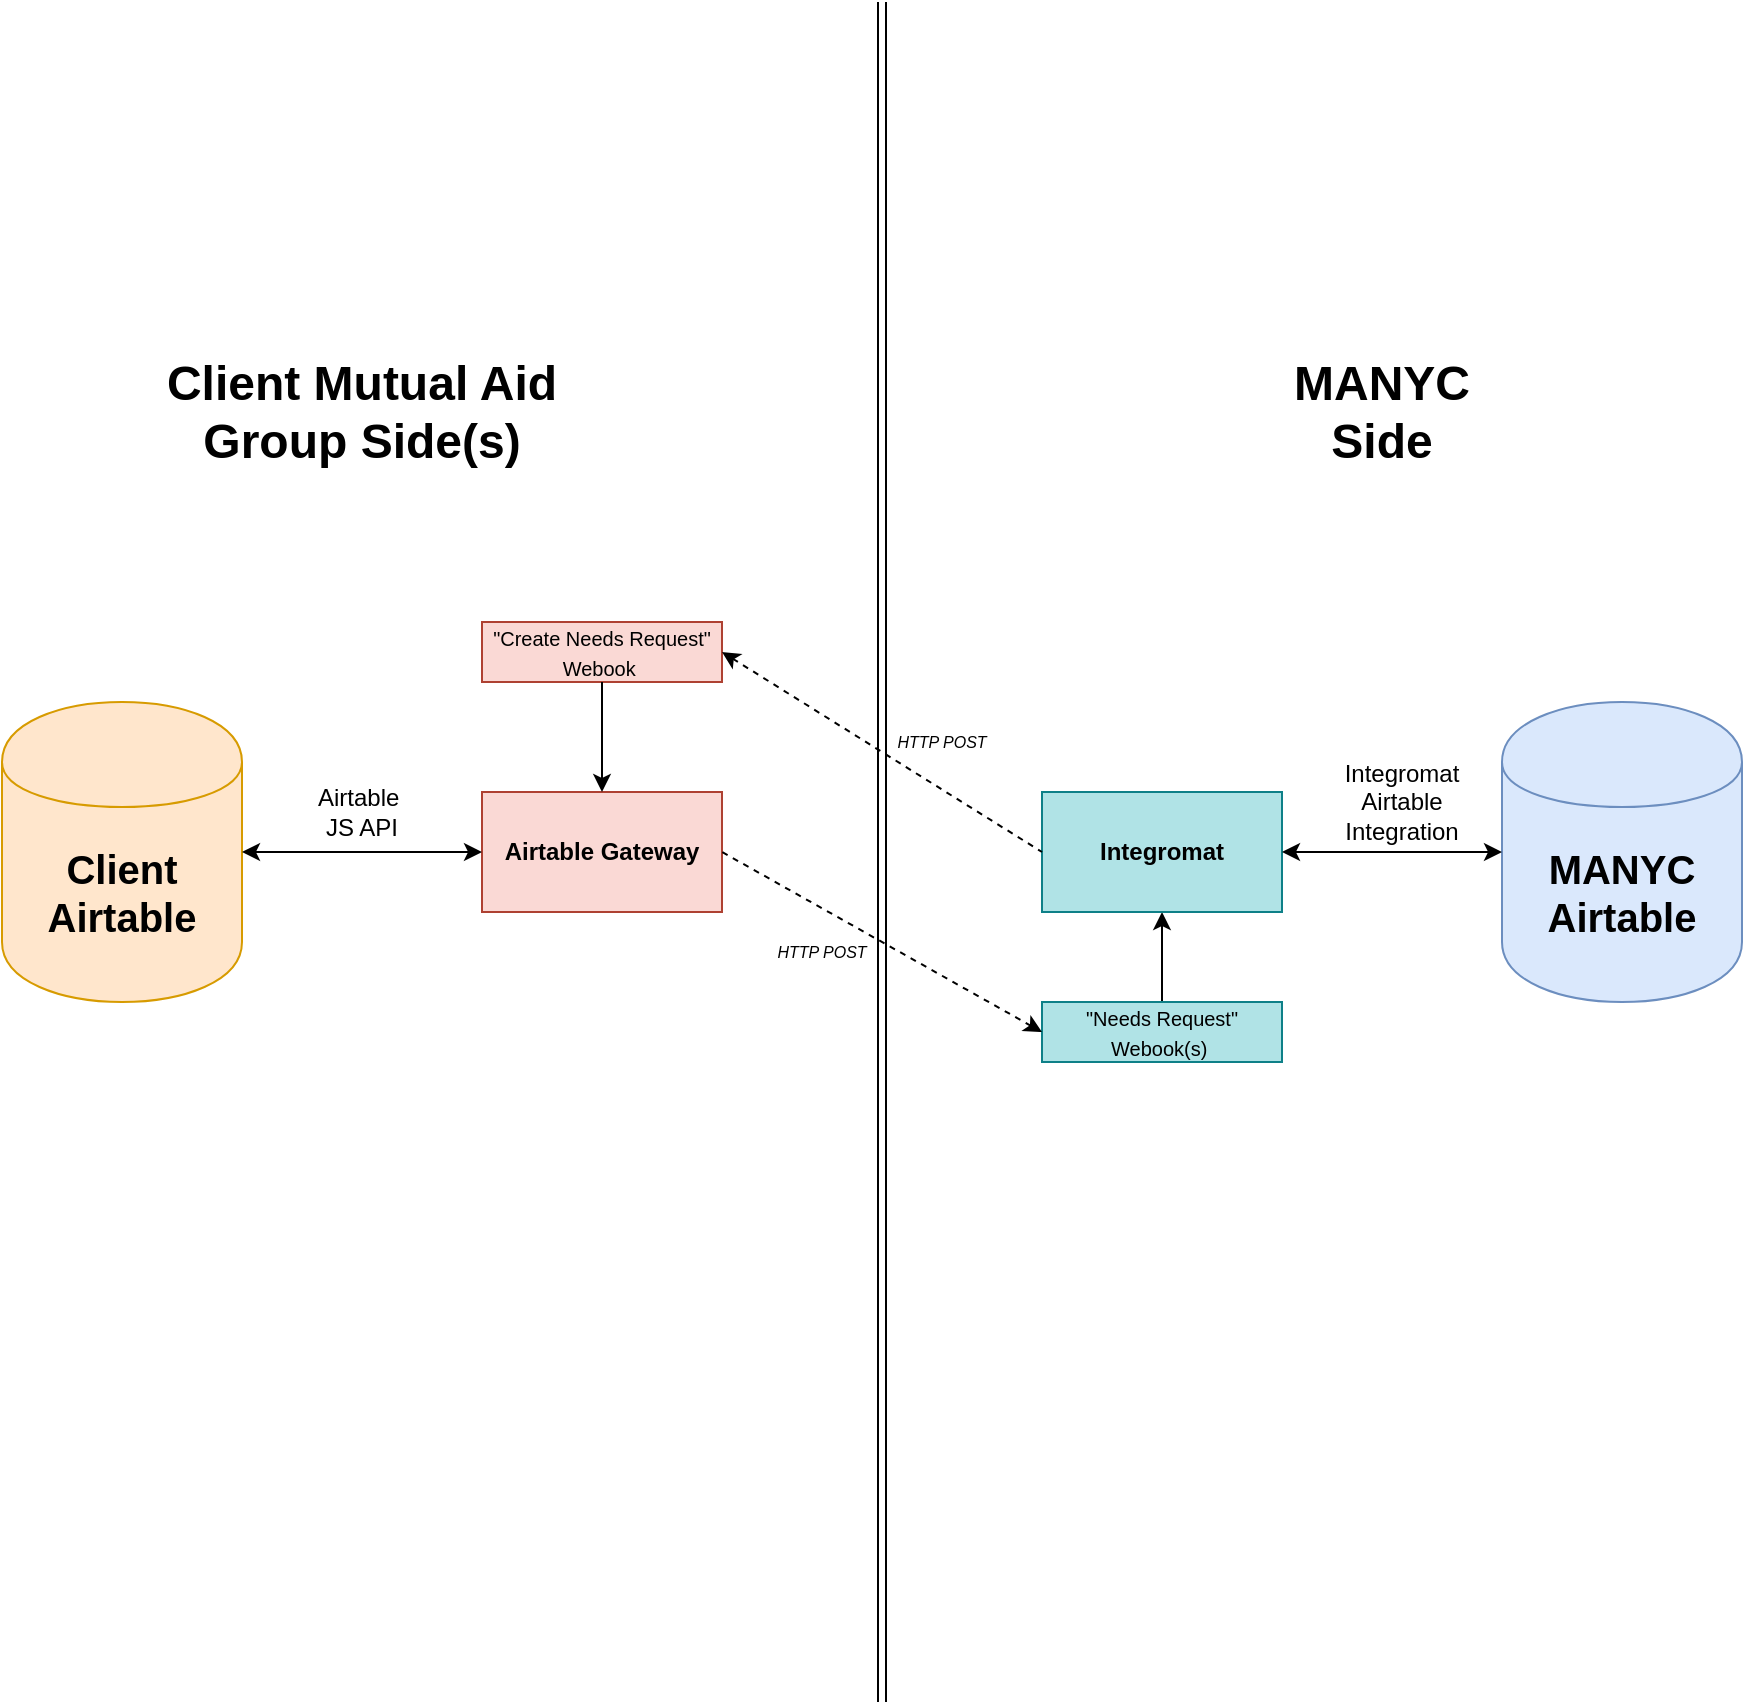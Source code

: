 <mxfile version="13.0.3" type="device"><diagram id="9dMzc-BQObSjlnsCQG9e" name="Page-1"><mxGraphModel dx="1106" dy="774" grid="1" gridSize="10" guides="1" tooltips="1" connect="1" arrows="1" fold="1" page="1" pageScale="1" pageWidth="1100" pageHeight="850" math="0" shadow="0"><root><mxCell id="0"/><mxCell id="1" parent="0"/><mxCell id="z6LmEqSL25PgqMRWSIqc-1" value="Airtable Gateway" style="rounded=0;whiteSpace=wrap;html=1;fontStyle=1;fillColor=#fad9d5;strokeColor=#ae4132;" parent="1" vertex="1"><mxGeometry x="360" y="395" width="120" height="60" as="geometry"/></mxCell><mxCell id="z6LmEqSL25PgqMRWSIqc-2" value="Client Airtable" style="shape=cylinder;whiteSpace=wrap;html=1;boundedLbl=1;backgroundOutline=1;fillColor=#ffe6cc;strokeColor=#d79b00;fontStyle=1;fontSize=20;" parent="1" vertex="1"><mxGeometry x="120" y="350" width="120" height="150" as="geometry"/></mxCell><mxCell id="z6LmEqSL25PgqMRWSIqc-3" value="MANYC Airtable" style="shape=cylinder;whiteSpace=wrap;html=1;boundedLbl=1;backgroundOutline=1;fillColor=#dae8fc;strokeColor=#6c8ebf;fontStyle=1;fontSize=20;" parent="1" vertex="1"><mxGeometry x="870" y="350" width="120" height="150" as="geometry"/></mxCell><mxCell id="z6LmEqSL25PgqMRWSIqc-7" value="" style="edgeStyle=none;rounded=0;orthogonalLoop=1;jettySize=auto;html=1;exitX=0.5;exitY=0;exitDx=0;exitDy=0;" parent="1" source="z6LmEqSL25PgqMRWSIqc-11" target="z6LmEqSL25PgqMRWSIqc-4" edge="1"><mxGeometry relative="1" as="geometry"><mxPoint x="670" y="490" as="targetPoint"/></mxGeometry></mxCell><mxCell id="z6LmEqSL25PgqMRWSIqc-4" value="Integromat" style="rounded=0;whiteSpace=wrap;html=1;fontStyle=1;labelBackgroundColor=none;fillColor=#b0e3e6;strokeColor=#0e8088;" parent="1" vertex="1"><mxGeometry x="640" y="395" width="120" height="60" as="geometry"/></mxCell><mxCell id="z6LmEqSL25PgqMRWSIqc-5" value="" style="endArrow=classic;startArrow=classic;html=1;entryX=0;entryY=0.5;entryDx=0;entryDy=0;exitX=1;exitY=0.5;exitDx=0;exitDy=0;" parent="1" source="z6LmEqSL25PgqMRWSIqc-2" target="z6LmEqSL25PgqMRWSIqc-1" edge="1"><mxGeometry width="50" height="50" relative="1" as="geometry"><mxPoint x="240" y="409.58" as="sourcePoint"/><mxPoint x="560" y="409.58" as="targetPoint"/></mxGeometry></mxCell><mxCell id="z6LmEqSL25PgqMRWSIqc-8" value="&lt;font style=&quot;font-size: 10px&quot;&gt;&quot;Create Needs Request&quot; Webook&amp;nbsp;&lt;/font&gt;" style="rounded=0;whiteSpace=wrap;html=1;fillColor=#fad9d5;strokeColor=#ae4132;" parent="1" vertex="1"><mxGeometry x="360" y="310" width="120" height="30" as="geometry"/></mxCell><mxCell id="z6LmEqSL25PgqMRWSIqc-9" value="" style="edgeStyle=none;rounded=0;orthogonalLoop=1;jettySize=auto;html=1;entryX=0.5;entryY=0;entryDx=0;entryDy=0;" parent="1" target="z6LmEqSL25PgqMRWSIqc-1" edge="1"><mxGeometry relative="1" as="geometry"><mxPoint x="420" y="340" as="sourcePoint"/><mxPoint x="480" y="370" as="targetPoint"/></mxGeometry></mxCell><mxCell id="z6LmEqSL25PgqMRWSIqc-10" value="Airtable&amp;nbsp; JS API" style="text;html=1;strokeColor=none;fillColor=none;align=center;verticalAlign=middle;whiteSpace=wrap;rounded=0;" parent="1" vertex="1"><mxGeometry x="280" y="395" width="40" height="20" as="geometry"/></mxCell><mxCell id="z6LmEqSL25PgqMRWSIqc-11" value="&lt;font style=&quot;font-size: 10px&quot;&gt;&quot;Needs Request&quot; Webook(s)&amp;nbsp;&lt;/font&gt;" style="rounded=0;whiteSpace=wrap;html=1;fillColor=#b0e3e6;strokeColor=#0e8088;" parent="1" vertex="1"><mxGeometry x="640" y="500" width="120" height="30" as="geometry"/></mxCell><mxCell id="z6LmEqSL25PgqMRWSIqc-14" value="" style="endArrow=none;dashed=1;html=1;startArrow=classic;startFill=1;exitX=1;exitY=0.5;exitDx=0;exitDy=0;entryX=0;entryY=0.5;entryDx=0;entryDy=0;" parent="1" source="z6LmEqSL25PgqMRWSIqc-8" target="z6LmEqSL25PgqMRWSIqc-4" edge="1"><mxGeometry width="50" height="50" relative="1" as="geometry"><mxPoint x="510" y="370" as="sourcePoint"/><mxPoint x="570" y="390" as="targetPoint"/></mxGeometry></mxCell><mxCell id="z6LmEqSL25PgqMRWSIqc-15" value="" style="endArrow=none;dashed=1;html=1;startArrow=classic;startFill=1;exitX=0;exitY=0.5;exitDx=0;exitDy=0;entryX=1;entryY=0.5;entryDx=0;entryDy=0;" parent="1" source="z6LmEqSL25PgqMRWSIqc-11" target="z6LmEqSL25PgqMRWSIqc-1" edge="1"><mxGeometry width="50" height="50" relative="1" as="geometry"><mxPoint x="490" y="335" as="sourcePoint"/><mxPoint x="680" y="435" as="targetPoint"/></mxGeometry></mxCell><mxCell id="z6LmEqSL25PgqMRWSIqc-16" value="" style="endArrow=classic;startArrow=classic;html=1;entryX=1;entryY=0.5;entryDx=0;entryDy=0;exitX=0;exitY=0.5;exitDx=0;exitDy=0;" parent="1" source="z6LmEqSL25PgqMRWSIqc-3" target="z6LmEqSL25PgqMRWSIqc-4" edge="1"><mxGeometry width="50" height="50" relative="1" as="geometry"><mxPoint x="250" y="435" as="sourcePoint"/><mxPoint x="370" y="435" as="targetPoint"/></mxGeometry></mxCell><mxCell id="z6LmEqSL25PgqMRWSIqc-17" value="Integromat Airtable Integration" style="text;html=1;strokeColor=none;fillColor=none;align=center;verticalAlign=middle;whiteSpace=wrap;rounded=0;" parent="1" vertex="1"><mxGeometry x="800" y="390" width="40" height="20" as="geometry"/></mxCell><mxCell id="z6LmEqSL25PgqMRWSIqc-21" value="" style="shape=link;html=1;startArrow=classic;startFill=1;" parent="1" edge="1"><mxGeometry width="50" height="50" relative="1" as="geometry"><mxPoint x="560" y="850" as="sourcePoint"/><mxPoint x="560" as="targetPoint"/></mxGeometry></mxCell><mxCell id="z6LmEqSL25PgqMRWSIqc-22" value="MANYC Side" style="text;html=1;strokeColor=none;fillColor=none;align=center;verticalAlign=middle;whiteSpace=wrap;rounded=0;fontStyle=1;fontSize=24;" parent="1" vertex="1"><mxGeometry x="740" y="160" width="140" height="90" as="geometry"/></mxCell><mxCell id="z6LmEqSL25PgqMRWSIqc-23" value="Client Mutual Aid Group Side(s)" style="text;html=1;strokeColor=none;fillColor=none;align=center;verticalAlign=middle;whiteSpace=wrap;rounded=0;fontStyle=1;fontSize=24;" parent="1" vertex="1"><mxGeometry x="200" y="160" width="200" height="90" as="geometry"/></mxCell><mxCell id="z6LmEqSL25PgqMRWSIqc-24" value="&lt;font style=&quot;font-size: 8px;&quot;&gt;&lt;i style=&quot;font-size: 8px;&quot;&gt;HTTP POST&lt;/i&gt;&lt;/font&gt;" style="text;html=1;strokeColor=none;fillColor=none;align=center;verticalAlign=middle;whiteSpace=wrap;rounded=0;labelBackgroundColor=none;fontSize=8;" parent="1" vertex="1"><mxGeometry x="560" y="360" width="60" height="20" as="geometry"/></mxCell><mxCell id="z6LmEqSL25PgqMRWSIqc-26" value="&lt;font style=&quot;font-size: 8px;&quot;&gt;&lt;i style=&quot;font-size: 8px;&quot;&gt;HTTP POST&lt;/i&gt;&lt;/font&gt;" style="text;html=1;strokeColor=none;fillColor=none;align=center;verticalAlign=middle;whiteSpace=wrap;rounded=0;labelBackgroundColor=none;fontSize=8;" parent="1" vertex="1"><mxGeometry x="500" y="460" width="60" height="30" as="geometry"/></mxCell></root></mxGraphModel></diagram></mxfile>